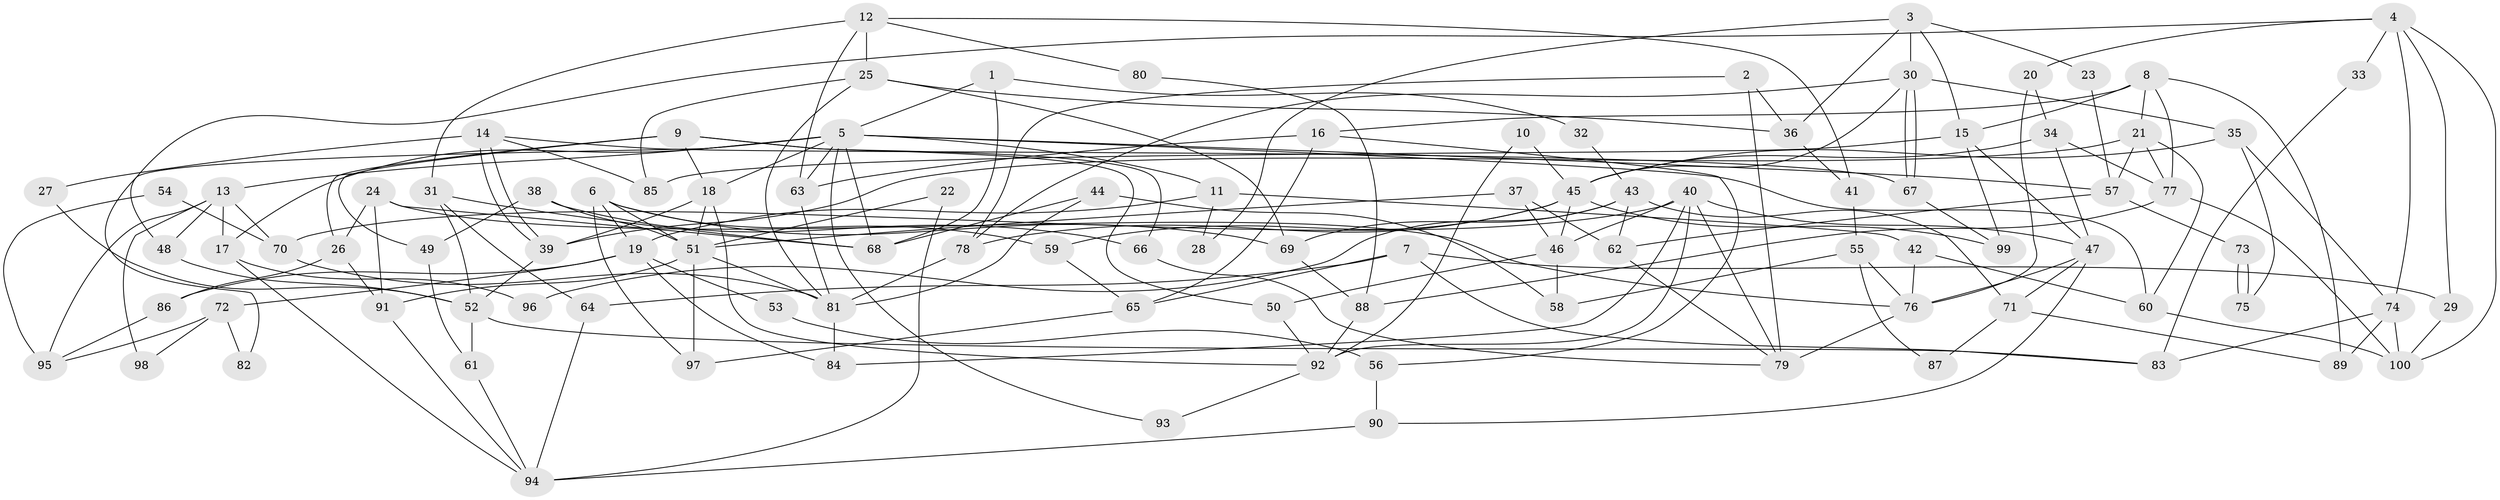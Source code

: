 // Generated by graph-tools (version 1.1) at 2025/11/02/21/25 10:11:14]
// undirected, 100 vertices, 200 edges
graph export_dot {
graph [start="1"]
  node [color=gray90,style=filled];
  1;
  2;
  3;
  4;
  5;
  6;
  7;
  8;
  9;
  10;
  11;
  12;
  13;
  14;
  15;
  16;
  17;
  18;
  19;
  20;
  21;
  22;
  23;
  24;
  25;
  26;
  27;
  28;
  29;
  30;
  31;
  32;
  33;
  34;
  35;
  36;
  37;
  38;
  39;
  40;
  41;
  42;
  43;
  44;
  45;
  46;
  47;
  48;
  49;
  50;
  51;
  52;
  53;
  54;
  55;
  56;
  57;
  58;
  59;
  60;
  61;
  62;
  63;
  64;
  65;
  66;
  67;
  68;
  69;
  70;
  71;
  72;
  73;
  74;
  75;
  76;
  77;
  78;
  79;
  80;
  81;
  82;
  83;
  84;
  85;
  86;
  87;
  88;
  89;
  90;
  91;
  92;
  93;
  94;
  95;
  96;
  97;
  98;
  99;
  100;
  1 -- 5;
  1 -- 68;
  1 -- 32;
  2 -- 78;
  2 -- 36;
  2 -- 79;
  3 -- 30;
  3 -- 15;
  3 -- 23;
  3 -- 28;
  3 -- 36;
  4 -- 100;
  4 -- 29;
  4 -- 20;
  4 -- 33;
  4 -- 48;
  4 -- 74;
  5 -- 18;
  5 -- 60;
  5 -- 11;
  5 -- 13;
  5 -- 17;
  5 -- 57;
  5 -- 63;
  5 -- 68;
  5 -- 82;
  5 -- 93;
  6 -- 97;
  6 -- 69;
  6 -- 19;
  6 -- 51;
  6 -- 59;
  7 -- 65;
  7 -- 83;
  7 -- 29;
  7 -- 64;
  8 -- 21;
  8 -- 15;
  8 -- 16;
  8 -- 77;
  8 -- 89;
  9 -- 18;
  9 -- 26;
  9 -- 49;
  9 -- 50;
  9 -- 66;
  10 -- 92;
  10 -- 45;
  11 -- 42;
  11 -- 19;
  11 -- 28;
  12 -- 25;
  12 -- 63;
  12 -- 31;
  12 -- 41;
  12 -- 80;
  13 -- 17;
  13 -- 48;
  13 -- 70;
  13 -- 95;
  13 -- 98;
  14 -- 39;
  14 -- 39;
  14 -- 67;
  14 -- 27;
  14 -- 85;
  15 -- 85;
  15 -- 47;
  15 -- 99;
  16 -- 63;
  16 -- 56;
  16 -- 65;
  17 -- 94;
  17 -- 96;
  18 -- 51;
  18 -- 39;
  18 -- 92;
  19 -- 53;
  19 -- 72;
  19 -- 84;
  19 -- 86;
  20 -- 34;
  20 -- 76;
  21 -- 77;
  21 -- 39;
  21 -- 57;
  21 -- 60;
  22 -- 51;
  22 -- 94;
  23 -- 57;
  24 -- 76;
  24 -- 68;
  24 -- 26;
  24 -- 91;
  25 -- 36;
  25 -- 81;
  25 -- 69;
  25 -- 85;
  26 -- 91;
  26 -- 86;
  27 -- 52;
  29 -- 100;
  30 -- 45;
  30 -- 67;
  30 -- 67;
  30 -- 35;
  30 -- 78;
  31 -- 52;
  31 -- 64;
  31 -- 68;
  32 -- 43;
  33 -- 83;
  34 -- 77;
  34 -- 47;
  34 -- 45;
  35 -- 45;
  35 -- 74;
  35 -- 75;
  36 -- 41;
  37 -- 62;
  37 -- 51;
  37 -- 46;
  38 -- 66;
  38 -- 51;
  38 -- 49;
  39 -- 52;
  40 -- 84;
  40 -- 92;
  40 -- 46;
  40 -- 47;
  40 -- 70;
  40 -- 79;
  41 -- 55;
  42 -- 76;
  42 -- 60;
  43 -- 71;
  43 -- 62;
  43 -- 69;
  43 -- 96;
  44 -- 81;
  44 -- 68;
  44 -- 58;
  45 -- 46;
  45 -- 59;
  45 -- 78;
  45 -- 99;
  46 -- 50;
  46 -- 58;
  47 -- 76;
  47 -- 71;
  47 -- 90;
  48 -- 52;
  49 -- 61;
  50 -- 92;
  51 -- 81;
  51 -- 91;
  51 -- 97;
  52 -- 61;
  52 -- 83;
  53 -- 56;
  54 -- 95;
  54 -- 70;
  55 -- 76;
  55 -- 58;
  55 -- 87;
  56 -- 90;
  57 -- 62;
  57 -- 73;
  59 -- 65;
  60 -- 100;
  61 -- 94;
  62 -- 79;
  63 -- 81;
  64 -- 94;
  65 -- 97;
  66 -- 79;
  67 -- 99;
  69 -- 88;
  70 -- 81;
  71 -- 89;
  71 -- 87;
  72 -- 95;
  72 -- 82;
  72 -- 98;
  73 -- 75;
  73 -- 75;
  74 -- 83;
  74 -- 89;
  74 -- 100;
  76 -- 79;
  77 -- 88;
  77 -- 100;
  78 -- 81;
  80 -- 88;
  81 -- 84;
  86 -- 95;
  88 -- 92;
  90 -- 94;
  91 -- 94;
  92 -- 93;
}
